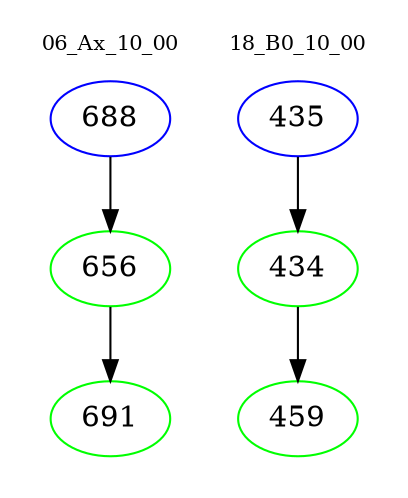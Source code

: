 digraph{
subgraph cluster_0 {
color = white
label = "06_Ax_10_00";
fontsize=10;
T0_688 [label="688", color="blue"]
T0_688 -> T0_656 [color="black"]
T0_656 [label="656", color="green"]
T0_656 -> T0_691 [color="black"]
T0_691 [label="691", color="green"]
}
subgraph cluster_1 {
color = white
label = "18_B0_10_00";
fontsize=10;
T1_435 [label="435", color="blue"]
T1_435 -> T1_434 [color="black"]
T1_434 [label="434", color="green"]
T1_434 -> T1_459 [color="black"]
T1_459 [label="459", color="green"]
}
}
